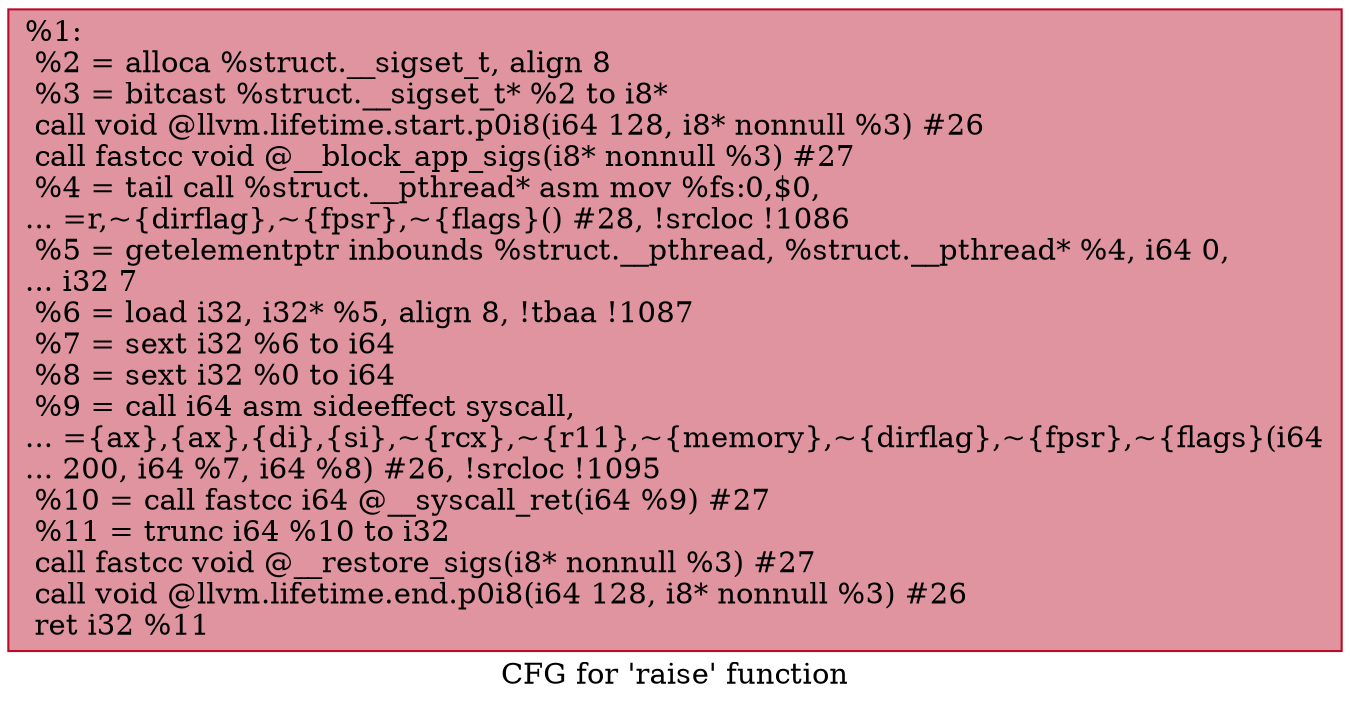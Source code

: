 digraph "CFG for 'raise' function" {
	label="CFG for 'raise' function";

	Node0x2588fb0 [shape=record,color="#b70d28ff", style=filled, fillcolor="#b70d2870",label="{%1:\l  %2 = alloca %struct.__sigset_t, align 8\l  %3 = bitcast %struct.__sigset_t* %2 to i8*\l  call void @llvm.lifetime.start.p0i8(i64 128, i8* nonnull %3) #26\l  call fastcc void @__block_app_sigs(i8* nonnull %3) #27\l  %4 = tail call %struct.__pthread* asm mov %fs:0,$0,\l... =r,~\{dirflag\},~\{fpsr\},~\{flags\}() #28, !srcloc !1086\l  %5 = getelementptr inbounds %struct.__pthread, %struct.__pthread* %4, i64 0,\l... i32 7\l  %6 = load i32, i32* %5, align 8, !tbaa !1087\l  %7 = sext i32 %6 to i64\l  %8 = sext i32 %0 to i64\l  %9 = call i64 asm sideeffect syscall,\l... =\{ax\},\{ax\},\{di\},\{si\},~\{rcx\},~\{r11\},~\{memory\},~\{dirflag\},~\{fpsr\},~\{flags\}(i64\l... 200, i64 %7, i64 %8) #26, !srcloc !1095\l  %10 = call fastcc i64 @__syscall_ret(i64 %9) #27\l  %11 = trunc i64 %10 to i32\l  call fastcc void @__restore_sigs(i8* nonnull %3) #27\l  call void @llvm.lifetime.end.p0i8(i64 128, i8* nonnull %3) #26\l  ret i32 %11\l}"];
}
